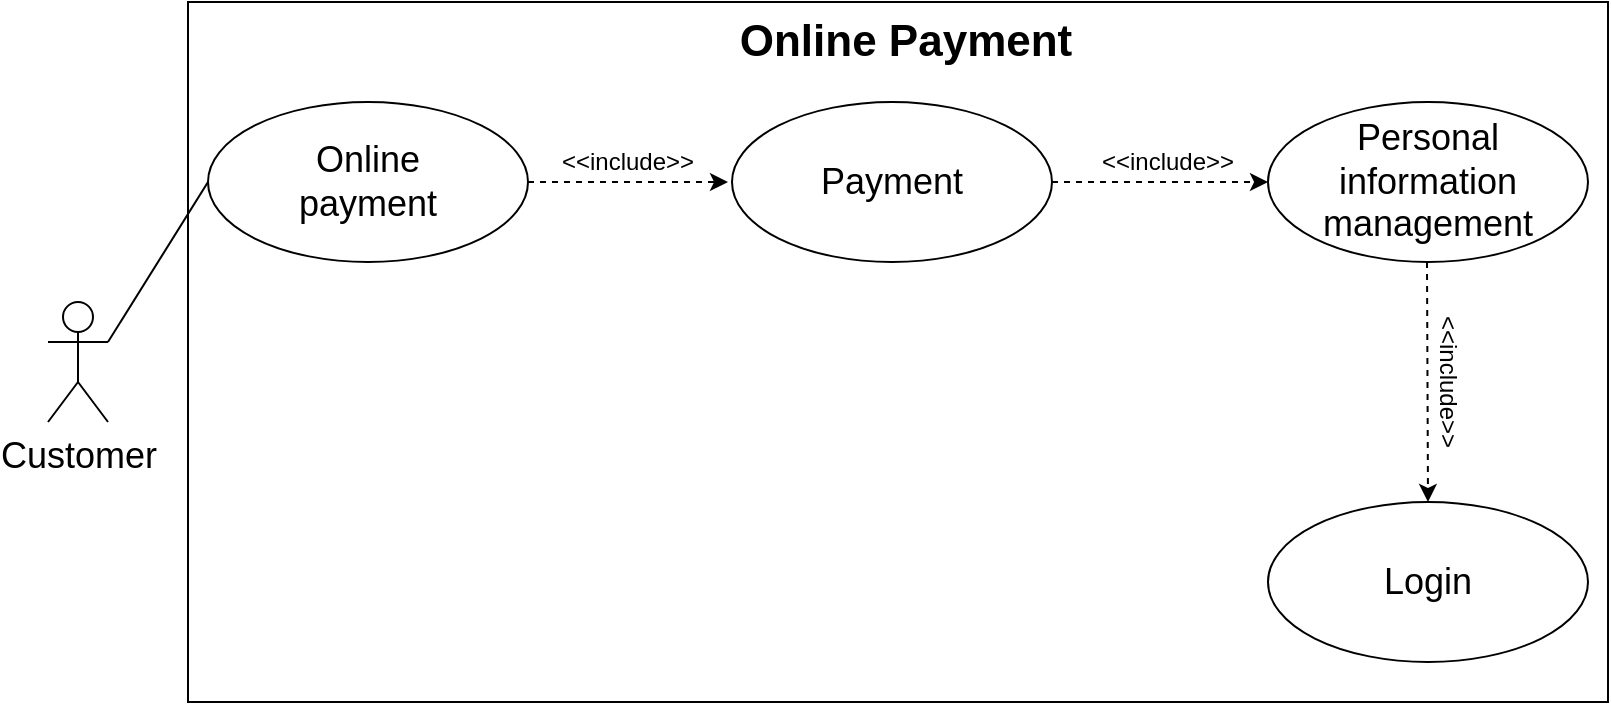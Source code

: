 <mxfile version="14.1.2" type="device"><diagram id="6z0qvBmRQPDclwqZbSUk" name="Page-1"><mxGraphModel dx="1038" dy="548" grid="1" gridSize="10" guides="1" tooltips="1" connect="1" arrows="1" fold="1" page="1" pageScale="1" pageWidth="827" pageHeight="1169" math="0" shadow="0"><root><mxCell id="0"/><mxCell id="1" parent="0"/><mxCell id="BXTEIMZGpW4O_F_zRFw2-5" value="" style="rounded=0;whiteSpace=wrap;html=1;" parent="1" vertex="1"><mxGeometry x="110" y="70" width="710" height="350" as="geometry"/></mxCell><mxCell id="BXTEIMZGpW4O_F_zRFw2-1" value="" style="ellipse;whiteSpace=wrap;html=1;" parent="1" vertex="1"><mxGeometry x="650" y="320" width="160" height="80" as="geometry"/></mxCell><mxCell id="dJVdH7xX6Sx9FoLoTpvC-1" value="" style="ellipse;whiteSpace=wrap;html=1;" parent="1" vertex="1"><mxGeometry x="120" y="120" width="160" height="80" as="geometry"/></mxCell><mxCell id="dJVdH7xX6Sx9FoLoTpvC-2" value="&lt;span style=&quot;font-size: 18px&quot;&gt;Customer&lt;/span&gt;" style="shape=umlActor;verticalLabelPosition=bottom;verticalAlign=top;html=1;outlineConnect=0;" parent="1" vertex="1"><mxGeometry x="40" y="220" width="30" height="60" as="geometry"/></mxCell><mxCell id="dJVdH7xX6Sx9FoLoTpvC-3" value="" style="ellipse;whiteSpace=wrap;html=1;" parent="1" vertex="1"><mxGeometry x="650" y="120" width="160" height="80" as="geometry"/></mxCell><mxCell id="dJVdH7xX6Sx9FoLoTpvC-9" value="&lt;b&gt;&lt;font style=&quot;font-size: 22px&quot;&gt;Online Payment&lt;/font&gt;&lt;/b&gt;" style="text;html=1;strokeColor=none;fillColor=none;align=center;verticalAlign=middle;whiteSpace=wrap;rounded=0;" parent="1" vertex="1"><mxGeometry x="350" y="80" width="238" height="20" as="geometry"/></mxCell><mxCell id="dJVdH7xX6Sx9FoLoTpvC-11" value="&lt;font style=&quot;font-size: 18px&quot;&gt;Online payment&lt;/font&gt;" style="text;html=1;strokeColor=none;fillColor=none;align=center;verticalAlign=middle;whiteSpace=wrap;rounded=0;" parent="1" vertex="1"><mxGeometry x="145" y="150" width="110" height="20" as="geometry"/></mxCell><mxCell id="dJVdH7xX6Sx9FoLoTpvC-12" value="&lt;span style=&quot;font-size: 18px&quot;&gt;Login&lt;/span&gt;" style="text;html=1;strokeColor=none;fillColor=none;align=center;verticalAlign=middle;whiteSpace=wrap;rounded=0;" parent="1" vertex="1"><mxGeometry x="660" y="350" width="140" height="20" as="geometry"/></mxCell><mxCell id="dJVdH7xX6Sx9FoLoTpvC-30" value="" style="endArrow=classic;html=1;dashed=1;exitX=1;exitY=0.5;exitDx=0;exitDy=0;" parent="1" source="dJVdH7xX6Sx9FoLoTpvC-1" edge="1"><mxGeometry width="50" height="50" relative="1" as="geometry"><mxPoint x="260" y="200" as="sourcePoint"/><mxPoint x="380" y="160" as="targetPoint"/></mxGeometry></mxCell><mxCell id="dJVdH7xX6Sx9FoLoTpvC-32" value="&amp;lt;&amp;lt;include&amp;gt;&amp;gt;" style="text;html=1;strokeColor=none;fillColor=none;align=center;verticalAlign=middle;whiteSpace=wrap;rounded=0;" parent="1" vertex="1"><mxGeometry x="310" y="140" width="40" height="20" as="geometry"/></mxCell><mxCell id="dJVdH7xX6Sx9FoLoTpvC-42" value="" style="endArrow=none;html=1;exitX=1;exitY=0.333;exitDx=0;exitDy=0;exitPerimeter=0;entryX=0;entryY=0.5;entryDx=0;entryDy=0;" parent="1" source="dJVdH7xX6Sx9FoLoTpvC-2" target="dJVdH7xX6Sx9FoLoTpvC-1" edge="1"><mxGeometry width="50" height="50" relative="1" as="geometry"><mxPoint x="390" y="350" as="sourcePoint"/><mxPoint x="150" y="390" as="targetPoint"/></mxGeometry></mxCell><mxCell id="hOYw0Hx7vUV-uXF5fC9L-2" value="" style="ellipse;whiteSpace=wrap;html=1;" parent="1" vertex="1"><mxGeometry x="382" y="120" width="160" height="80" as="geometry"/></mxCell><mxCell id="hOYw0Hx7vUV-uXF5fC9L-4" value="" style="endArrow=classic;html=1;dashed=1;exitX=1;exitY=0.5;exitDx=0;exitDy=0;" parent="1" source="hOYw0Hx7vUV-uXF5fC9L-2" edge="1"><mxGeometry width="50" height="50" relative="1" as="geometry"><mxPoint x="570" y="250" as="sourcePoint"/><mxPoint x="650" y="160" as="targetPoint"/></mxGeometry></mxCell><mxCell id="hOYw0Hx7vUV-uXF5fC9L-5" value="&amp;lt;&amp;lt;include&amp;gt;&amp;gt;" style="text;html=1;strokeColor=none;fillColor=none;align=center;verticalAlign=middle;whiteSpace=wrap;rounded=0;" parent="1" vertex="1"><mxGeometry x="580" y="140" width="40" height="20" as="geometry"/></mxCell><mxCell id="hOYw0Hx7vUV-uXF5fC9L-6" value="&lt;font style=&quot;font-size: 18px&quot;&gt;Personal information management&lt;/font&gt;" style="text;html=1;strokeColor=none;fillColor=none;align=center;verticalAlign=middle;whiteSpace=wrap;rounded=0;" parent="1" vertex="1"><mxGeometry x="675" y="150" width="110" height="20" as="geometry"/></mxCell><mxCell id="BXTEIMZGpW4O_F_zRFw2-2" value="&lt;span style=&quot;font-size: 18px&quot;&gt;Payment&lt;/span&gt;" style="text;html=1;strokeColor=none;fillColor=none;align=center;verticalAlign=middle;whiteSpace=wrap;rounded=0;" parent="1" vertex="1"><mxGeometry x="392" y="150" width="140" height="20" as="geometry"/></mxCell><mxCell id="BXTEIMZGpW4O_F_zRFw2-3" value="&amp;lt;&amp;lt;include&amp;gt;&amp;gt;" style="text;html=1;strokeColor=none;fillColor=none;align=center;verticalAlign=middle;whiteSpace=wrap;rounded=0;rotation=90;" parent="1" vertex="1"><mxGeometry x="720" y="250" width="40" height="20" as="geometry"/></mxCell><mxCell id="BXTEIMZGpW4O_F_zRFw2-4" value="" style="endArrow=classic;html=1;dashed=1;entryX=0.5;entryY=0;entryDx=0;entryDy=0;" parent="1" target="BXTEIMZGpW4O_F_zRFw2-1" edge="1"><mxGeometry width="50" height="50" relative="1" as="geometry"><mxPoint x="729.5" y="200" as="sourcePoint"/><mxPoint x="730" y="310" as="targetPoint"/></mxGeometry></mxCell></root></mxGraphModel></diagram></mxfile>
